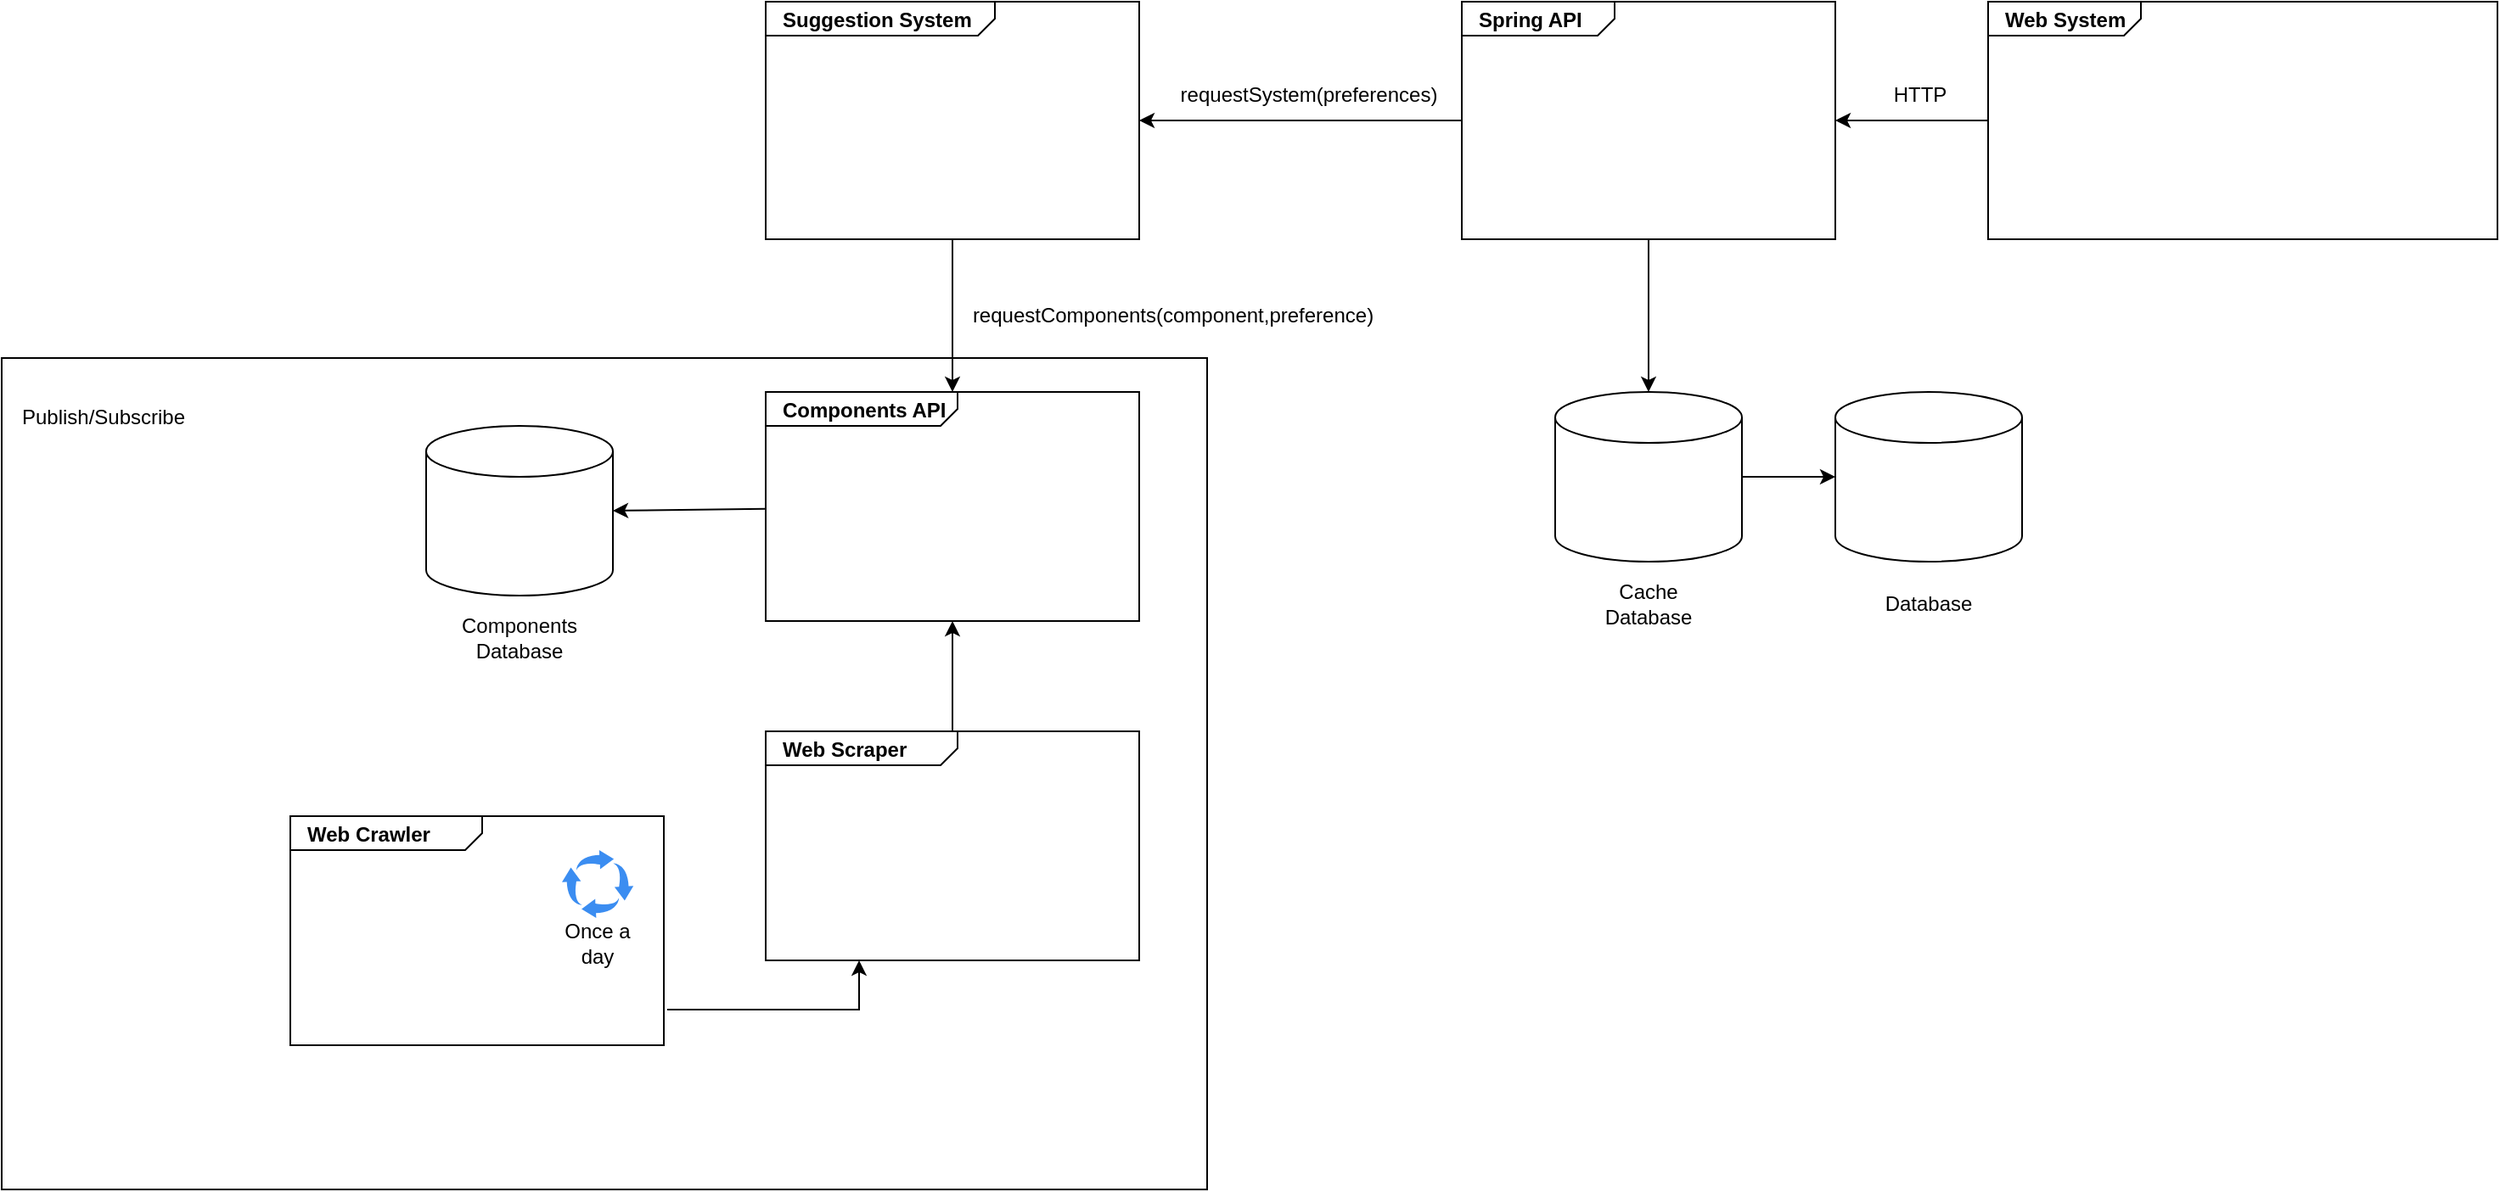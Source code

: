 <mxfile version="20.8.1" type="github">
  <diagram id="elidSX0FJjzNAuEpeP3o" name="Page-1">
    <mxGraphModel dx="2284" dy="764" grid="1" gridSize="10" guides="1" tooltips="1" connect="1" arrows="1" fold="1" page="1" pageScale="1" pageWidth="850" pageHeight="1100" math="0" shadow="0">
      <root>
        <mxCell id="0" />
        <mxCell id="1" parent="0" />
        <mxCell id="9uRYfIwiwcohv9zjMEO3-34" value="" style="rounded=0;whiteSpace=wrap;html=1;" vertex="1" parent="1">
          <mxGeometry x="-470" y="550" width="710" height="490" as="geometry" />
        </mxCell>
        <mxCell id="9uRYfIwiwcohv9zjMEO3-2" value="&lt;p style=&quot;margin:0px;margin-top:4px;margin-left:10px;text-align:left;&quot;&gt;&lt;b&gt;Web System&lt;/b&gt;&lt;/p&gt;" style="html=1;shape=mxgraph.sysml.package;html=1;overflow=fill;whiteSpace=wrap;" vertex="1" parent="1">
          <mxGeometry x="700" y="340" width="300" height="140" as="geometry" />
        </mxCell>
        <mxCell id="9uRYfIwiwcohv9zjMEO3-4" value="&lt;p style=&quot;margin:0px;margin-top:4px;margin-left:10px;text-align:left;&quot;&gt;&lt;b&gt;Spring API&lt;/b&gt;&lt;/p&gt;" style="html=1;shape=mxgraph.sysml.package;html=1;overflow=fill;whiteSpace=wrap;" vertex="1" parent="1">
          <mxGeometry x="390" y="340" width="220" height="140" as="geometry" />
        </mxCell>
        <mxCell id="9uRYfIwiwcohv9zjMEO3-5" value="" style="shape=cylinder3;whiteSpace=wrap;html=1;boundedLbl=1;backgroundOutline=1;size=15;" vertex="1" parent="1">
          <mxGeometry x="445" y="570" width="110" height="100" as="geometry" />
        </mxCell>
        <mxCell id="9uRYfIwiwcohv9zjMEO3-9" value="" style="shape=cylinder3;whiteSpace=wrap;html=1;boundedLbl=1;backgroundOutline=1;size=15;" vertex="1" parent="1">
          <mxGeometry x="610" y="570" width="110" height="100" as="geometry" />
        </mxCell>
        <mxCell id="9uRYfIwiwcohv9zjMEO3-10" value="" style="endArrow=classic;html=1;rounded=0;entryX=0.5;entryY=0;entryDx=0;entryDy=0;entryPerimeter=0;exitX=0.5;exitY=1;exitDx=0;exitDy=0;exitPerimeter=0;" edge="1" parent="1" source="9uRYfIwiwcohv9zjMEO3-4" target="9uRYfIwiwcohv9zjMEO3-5">
          <mxGeometry width="50" height="50" relative="1" as="geometry">
            <mxPoint x="460" y="500" as="sourcePoint" />
            <mxPoint x="310" y="450" as="targetPoint" />
          </mxGeometry>
        </mxCell>
        <mxCell id="9uRYfIwiwcohv9zjMEO3-11" value="" style="endArrow=classic;html=1;rounded=0;entryX=0;entryY=0.5;entryDx=0;entryDy=0;entryPerimeter=0;exitX=1;exitY=0.5;exitDx=0;exitDy=0;exitPerimeter=0;" edge="1" parent="1" source="9uRYfIwiwcohv9zjMEO3-5" target="9uRYfIwiwcohv9zjMEO3-9">
          <mxGeometry width="50" height="50" relative="1" as="geometry">
            <mxPoint x="260" y="500" as="sourcePoint" />
            <mxPoint x="310" y="450" as="targetPoint" />
          </mxGeometry>
        </mxCell>
        <mxCell id="9uRYfIwiwcohv9zjMEO3-12" value="Cache Database" style="text;html=1;strokeColor=none;fillColor=none;align=center;verticalAlign=middle;whiteSpace=wrap;rounded=0;" vertex="1" parent="1">
          <mxGeometry x="470" y="680" width="60" height="30" as="geometry" />
        </mxCell>
        <mxCell id="9uRYfIwiwcohv9zjMEO3-13" value="Database" style="text;html=1;strokeColor=none;fillColor=none;align=center;verticalAlign=middle;whiteSpace=wrap;rounded=0;" vertex="1" parent="1">
          <mxGeometry x="635" y="680" width="60" height="30" as="geometry" />
        </mxCell>
        <mxCell id="9uRYfIwiwcohv9zjMEO3-14" value="" style="endArrow=classic;html=1;rounded=0;entryX=1;entryY=0.5;entryDx=0;entryDy=0;entryPerimeter=0;exitX=0;exitY=0.5;exitDx=0;exitDy=0;exitPerimeter=0;" edge="1" parent="1" source="9uRYfIwiwcohv9zjMEO3-2" target="9uRYfIwiwcohv9zjMEO3-4">
          <mxGeometry width="50" height="50" relative="1" as="geometry">
            <mxPoint x="260" y="500" as="sourcePoint" />
            <mxPoint x="310" y="450" as="targetPoint" />
          </mxGeometry>
        </mxCell>
        <mxCell id="9uRYfIwiwcohv9zjMEO3-15" value="HTTP" style="text;html=1;strokeColor=none;fillColor=none;align=center;verticalAlign=middle;whiteSpace=wrap;rounded=0;" vertex="1" parent="1">
          <mxGeometry x="630" y="380" width="60" height="30" as="geometry" />
        </mxCell>
        <mxCell id="9uRYfIwiwcohv9zjMEO3-16" value="&lt;p style=&quot;margin:0px;margin-top:4px;margin-left:10px;text-align:left;&quot;&gt;&lt;b&gt;Suggestion System&lt;/b&gt;&lt;/p&gt;" style="html=1;shape=mxgraph.sysml.package;html=1;overflow=fill;whiteSpace=wrap;labelX=135;" vertex="1" parent="1">
          <mxGeometry x="-20" y="340" width="220" height="140" as="geometry" />
        </mxCell>
        <mxCell id="9uRYfIwiwcohv9zjMEO3-17" value="" style="endArrow=classic;html=1;rounded=0;entryX=1;entryY=0.5;entryDx=0;entryDy=0;entryPerimeter=0;exitX=0;exitY=0.5;exitDx=0;exitDy=0;exitPerimeter=0;" edge="1" parent="1" source="9uRYfIwiwcohv9zjMEO3-4" target="9uRYfIwiwcohv9zjMEO3-16">
          <mxGeometry width="50" height="50" relative="1" as="geometry">
            <mxPoint x="260" y="500" as="sourcePoint" />
            <mxPoint x="310" y="450" as="targetPoint" />
          </mxGeometry>
        </mxCell>
        <mxCell id="9uRYfIwiwcohv9zjMEO3-18" value="requestSystem(preferences)" style="text;html=1;strokeColor=none;fillColor=none;align=center;verticalAlign=middle;whiteSpace=wrap;rounded=0;" vertex="1" parent="1">
          <mxGeometry x="270" y="380" width="60" height="30" as="geometry" />
        </mxCell>
        <mxCell id="9uRYfIwiwcohv9zjMEO3-19" value="&lt;p style=&quot;margin:0px;margin-top:4px;margin-left:10px;text-align:left;&quot;&gt;&lt;b&gt;Components API&lt;/b&gt;&lt;/p&gt;" style="html=1;shape=mxgraph.sysml.package;html=1;overflow=fill;whiteSpace=wrap;labelX=113;" vertex="1" parent="1">
          <mxGeometry x="-20" y="570" width="220" height="135" as="geometry" />
        </mxCell>
        <mxCell id="9uRYfIwiwcohv9zjMEO3-20" value="" style="endArrow=classic;html=1;rounded=0;exitX=0.5;exitY=1;exitDx=0;exitDy=0;exitPerimeter=0;entryX=0.5;entryY=0;entryDx=0;entryDy=0;entryPerimeter=0;" edge="1" parent="1" source="9uRYfIwiwcohv9zjMEO3-16" target="9uRYfIwiwcohv9zjMEO3-19">
          <mxGeometry width="50" height="50" relative="1" as="geometry">
            <mxPoint x="210" y="500" as="sourcePoint" />
            <mxPoint x="260" y="450" as="targetPoint" />
          </mxGeometry>
        </mxCell>
        <mxCell id="9uRYfIwiwcohv9zjMEO3-21" value="requestComponents(component,preference)" style="text;html=1;strokeColor=none;fillColor=none;align=center;verticalAlign=middle;whiteSpace=wrap;rounded=0;" vertex="1" parent="1">
          <mxGeometry x="190" y="510" width="60" height="30" as="geometry" />
        </mxCell>
        <mxCell id="9uRYfIwiwcohv9zjMEO3-23" value="" style="shape=cylinder3;whiteSpace=wrap;html=1;boundedLbl=1;backgroundOutline=1;size=15;" vertex="1" parent="1">
          <mxGeometry x="-220" y="590" width="110" height="100" as="geometry" />
        </mxCell>
        <mxCell id="9uRYfIwiwcohv9zjMEO3-24" value="Components&lt;br&gt;Database" style="text;html=1;strokeColor=none;fillColor=none;align=center;verticalAlign=middle;whiteSpace=wrap;rounded=0;" vertex="1" parent="1">
          <mxGeometry x="-195" y="700" width="60" height="30" as="geometry" />
        </mxCell>
        <mxCell id="9uRYfIwiwcohv9zjMEO3-25" value="" style="endArrow=classic;html=1;rounded=0;entryX=1;entryY=0.5;entryDx=0;entryDy=0;entryPerimeter=0;" edge="1" parent="1" source="9uRYfIwiwcohv9zjMEO3-19" target="9uRYfIwiwcohv9zjMEO3-23">
          <mxGeometry width="50" height="50" relative="1" as="geometry">
            <mxPoint x="-10" y="590" as="sourcePoint" />
            <mxPoint x="40" y="540" as="targetPoint" />
          </mxGeometry>
        </mxCell>
        <mxCell id="9uRYfIwiwcohv9zjMEO3-28" value="&lt;p style=&quot;margin:0px;margin-top:4px;margin-left:10px;text-align:left;&quot;&gt;&lt;b&gt;Web Scraper&lt;/b&gt;&lt;/p&gt;" style="html=1;shape=mxgraph.sysml.package;html=1;overflow=fill;whiteSpace=wrap;labelX=113;" vertex="1" parent="1">
          <mxGeometry x="-20" y="770" width="220" height="135" as="geometry" />
        </mxCell>
        <mxCell id="9uRYfIwiwcohv9zjMEO3-29" value="&lt;p style=&quot;margin:0px;margin-top:4px;margin-left:10px;text-align:left;&quot;&gt;&lt;b&gt;Web Crawler&lt;/b&gt;&lt;/p&gt;" style="html=1;shape=mxgraph.sysml.package;html=1;overflow=fill;whiteSpace=wrap;labelX=113;" vertex="1" parent="1">
          <mxGeometry x="-300" y="820" width="220" height="135" as="geometry" />
        </mxCell>
        <mxCell id="9uRYfIwiwcohv9zjMEO3-30" value="" style="sketch=0;html=1;aspect=fixed;strokeColor=none;shadow=0;align=center;verticalAlign=top;fillColor=#3B8DF1;shape=mxgraph.gcp2.arrows_system" vertex="1" parent="1">
          <mxGeometry x="-140" y="840" width="42.11" height="40" as="geometry" />
        </mxCell>
        <mxCell id="9uRYfIwiwcohv9zjMEO3-31" value="Once a day" style="text;html=1;strokeColor=none;fillColor=none;align=center;verticalAlign=middle;whiteSpace=wrap;rounded=0;" vertex="1" parent="1">
          <mxGeometry x="-148.95" y="880" width="60" height="30" as="geometry" />
        </mxCell>
        <mxCell id="9uRYfIwiwcohv9zjMEO3-32" value="" style="endArrow=classic;html=1;rounded=0;entryX=0.5;entryY=1;entryDx=0;entryDy=0;entryPerimeter=0;exitX=0.5;exitY=0;exitDx=0;exitDy=0;exitPerimeter=0;" edge="1" parent="1" source="9uRYfIwiwcohv9zjMEO3-28" target="9uRYfIwiwcohv9zjMEO3-19">
          <mxGeometry width="50" height="50" relative="1" as="geometry">
            <mxPoint x="-10" y="890" as="sourcePoint" />
            <mxPoint x="40" y="840" as="targetPoint" />
          </mxGeometry>
        </mxCell>
        <mxCell id="9uRYfIwiwcohv9zjMEO3-33" value="" style="endArrow=classic;html=1;rounded=0;entryX=0.25;entryY=1;entryDx=0;entryDy=0;entryPerimeter=0;exitX=1.009;exitY=0.844;exitDx=0;exitDy=0;exitPerimeter=0;" edge="1" parent="1" source="9uRYfIwiwcohv9zjMEO3-29" target="9uRYfIwiwcohv9zjMEO3-28">
          <mxGeometry width="50" height="50" relative="1" as="geometry">
            <mxPoint x="-10" y="890" as="sourcePoint" />
            <mxPoint x="40" y="840" as="targetPoint" />
            <Array as="points">
              <mxPoint x="35" y="934" />
            </Array>
          </mxGeometry>
        </mxCell>
        <mxCell id="9uRYfIwiwcohv9zjMEO3-35" value="Publish/Subscribe" style="text;html=1;strokeColor=none;fillColor=none;align=center;verticalAlign=middle;whiteSpace=wrap;rounded=0;" vertex="1" parent="1">
          <mxGeometry x="-440" y="570" width="60" height="30" as="geometry" />
        </mxCell>
      </root>
    </mxGraphModel>
  </diagram>
</mxfile>
